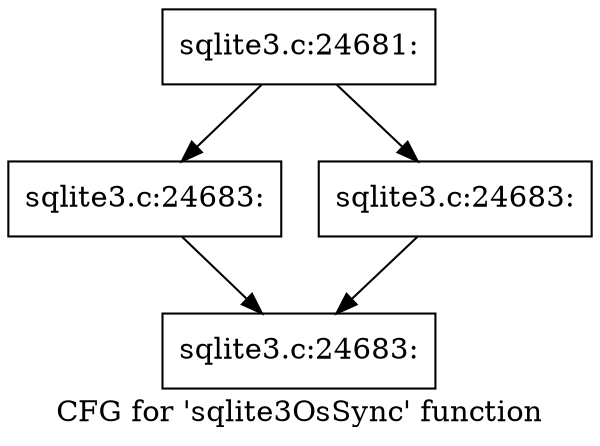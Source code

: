 digraph "CFG for 'sqlite3OsSync' function" {
	label="CFG for 'sqlite3OsSync' function";

	Node0x55c0f7446a60 [shape=record,label="{sqlite3.c:24681:}"];
	Node0x55c0f7446a60 -> Node0x55c0f7446e00;
	Node0x55c0f7446a60 -> Node0x55c0f7446e50;
	Node0x55c0f7446e00 [shape=record,label="{sqlite3.c:24683:}"];
	Node0x55c0f7446e00 -> Node0x55c0f7446ea0;
	Node0x55c0f7446e50 [shape=record,label="{sqlite3.c:24683:}"];
	Node0x55c0f7446e50 -> Node0x55c0f7446ea0;
	Node0x55c0f7446ea0 [shape=record,label="{sqlite3.c:24683:}"];
}
